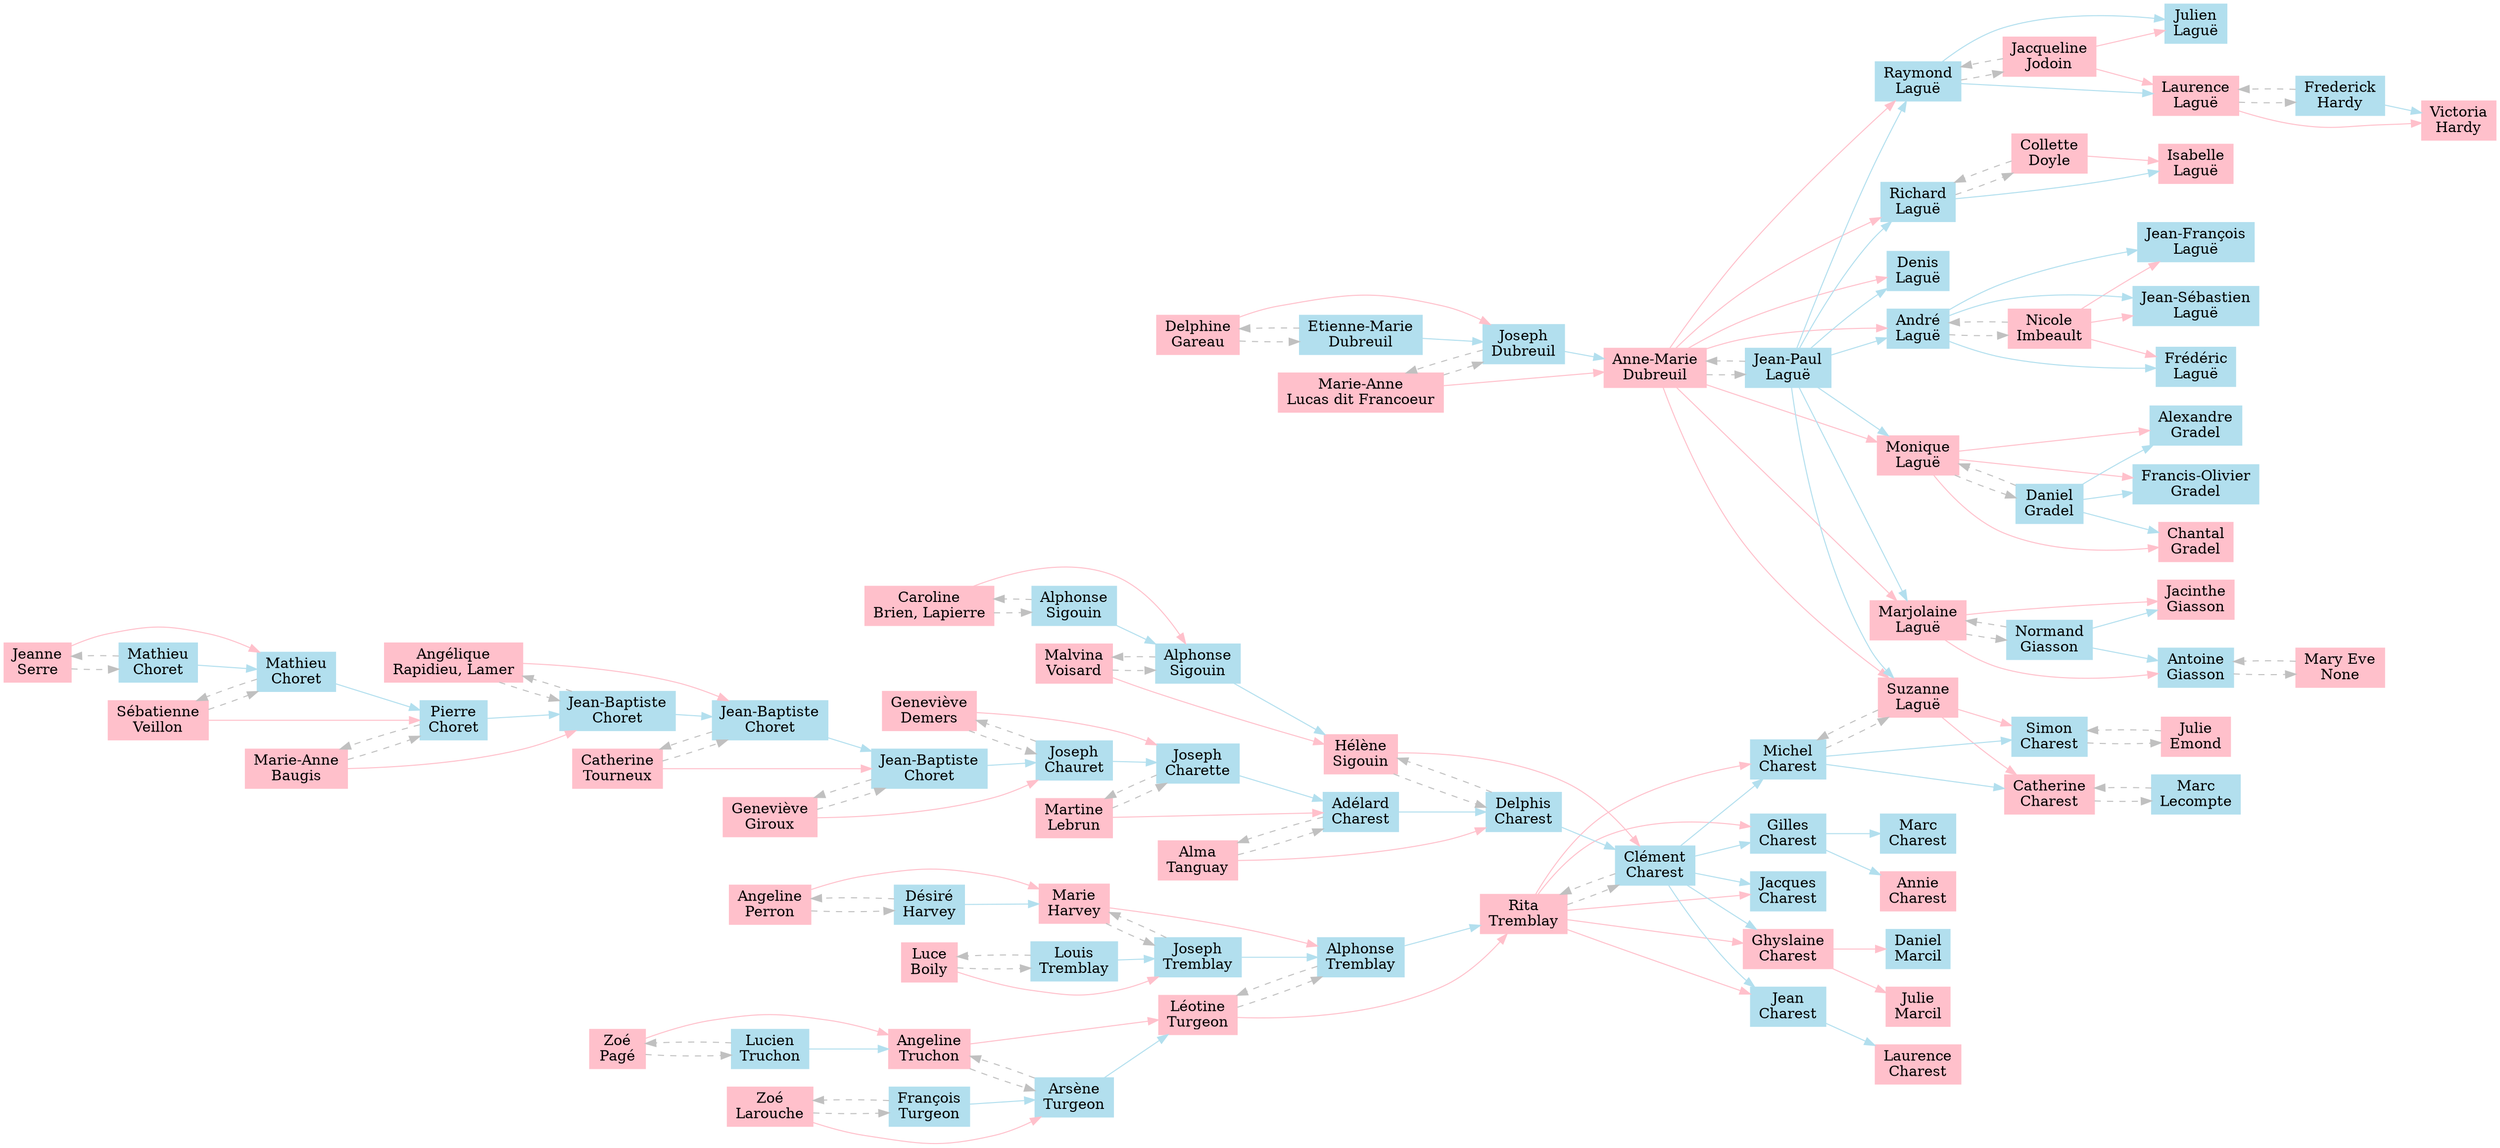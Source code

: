 digraph Genealopy {
	rankdir=LR
	MC [label="Marc
Charest" color=lightblue2 shape=box style=filled]
	GC [label="Gilles
Charest" color=lightblue2 shape=box style=filled]
	GC -> MC [color=lightblue2 style=solid]
	AC [label="Annie
Charest" color=pink shape=box style=filled]
	GC [label="Gilles
Charest" color=lightblue2 shape=box style=filled]
	GC -> AC [color=lightblue2 style=solid]
	DM [label="Daniel
Marcil" color=lightblue2 shape=box style=filled]
	GhC [label="Ghyslaine
Charest" color=pink shape=box style=filled]
	GhC -> DM [color=pink style=solid]
	JM [label="Julie
Marcil" color=pink shape=box style=filled]
	GhC [label="Ghyslaine
Charest" color=pink shape=box style=filled]
	GhC -> JM [color=pink style=solid]
	LC [label="Laurence
Charest" color=pink shape=box style=filled]
	JC [label="Jean
Charest" color=lightblue2 shape=box style=filled]
	JC -> LC [color=lightblue2 style=solid]
	I612 [label="Jean-Sébastien
Laguë" color=lightblue2 shape=box style=filled]
	I606 [label="Nicole
Imbeault" color=pink shape=box style=filled]
	I606 -> I612 [color=pink style=solid]
	I600 [label="André
Laguë" color=lightblue2 shape=box style=filled]
	I600 -> I612 [color=lightblue2 style=solid]
	I613 [label="Frédéric
Laguë" color=lightblue2 shape=box style=filled]
	I606 [label="Nicole
Imbeault" color=pink shape=box style=filled]
	I606 -> I613 [color=pink style=solid]
	I600 [label="André
Laguë" color=lightblue2 shape=box style=filled]
	I600 -> I613 [color=lightblue2 style=solid]
	I614 [label="Jean-François
Laguë" color=lightblue2 shape=box style=filled]
	I606 [label="Nicole
Imbeault" color=pink shape=box style=filled]
	I606 -> I614 [color=pink style=solid]
	I600 [label="André
Laguë" color=lightblue2 shape=box style=filled]
	I600 -> I614 [color=lightblue2 style=solid]
	I20 [label="Francis-Olivier
Gradel" color=lightblue2 shape=box style=filled]
	I19 [label="Monique
Laguë" color=pink shape=box style=filled]
	I19 -> I20 [color=pink style=solid]
	I17 [label="Daniel
Gradel" color=lightblue2 shape=box style=filled]
	I17 -> I20 [color=lightblue2 style=solid]
	I21 [label="Chantal
Gradel" color=pink shape=box style=filled]
	I19 [label="Monique
Laguë" color=pink shape=box style=filled]
	I19 -> I21 [color=pink style=solid]
	I17 [label="Daniel
Gradel" color=lightblue2 shape=box style=filled]
	I17 -> I21 [color=lightblue2 style=solid]
	I22 [label="Alexandre
Gradel" color=lightblue2 shape=box style=filled]
	I19 [label="Monique
Laguë" color=pink shape=box style=filled]
	I19 -> I22 [color=pink style=solid]
	I17 [label="Daniel
Gradel" color=lightblue2 shape=box style=filled]
	I17 -> I22 [color=lightblue2 style=solid]
	I618 [label="Jacinthe
Giasson" color=pink shape=box style=filled]
	I604 [label="Marjolaine
Laguë" color=pink shape=box style=filled]
	I604 -> I618 [color=pink style=solid]
	I611 [label="Normand
Giasson" color=lightblue2 shape=box style=filled]
	I611 -> I618 [color=lightblue2 style=solid]
	I617 [label="Antoine
Giasson" color=lightblue2 shape=box style=filled]
	I604 [label="Marjolaine
Laguë" color=pink shape=box style=filled]
	I604 -> I617 [color=pink style=solid]
	I611 [label="Normand
Giasson" color=lightblue2 shape=box style=filled]
	I611 -> I617 [color=lightblue2 style=solid]
	ME [label="Mary Eve
None" color=pink shape=box style=filled]
	ME -> I617 [color=grey style=dashed]
	ME [label="Mary Eve
None" color=pink shape=box style=filled]
	I617 [label="Antoine
Giasson" color=lightblue2 shape=box style=filled]
	I617 -> ME [color=grey style=dashed]
	I608 [label="Julien
Laguë" color=lightblue2 shape=box style=filled]
	I607 [label="Jacqueline
Jodoin" color=pink shape=box style=filled]
	I607 -> I608 [color=pink style=solid]
	I602 [label="Raymond
Laguë" color=lightblue2 shape=box style=filled]
	I602 -> I608 [color=lightblue2 style=solid]
	I609 [label="Laurence
Laguë" color=pink shape=box style=filled]
	I607 [label="Jacqueline
Jodoin" color=pink shape=box style=filled]
	I607 -> I609 [color=pink style=solid]
	I602 [label="Raymond
Laguë" color=lightblue2 shape=box style=filled]
	I602 -> I609 [color=lightblue2 style=solid]
	FH [label="Frederick
Hardy" color=lightblue2 shape=box style=filled]
	FH -> I609 [color=grey style=dashed]
	FH [label="Frederick
Hardy" color=lightblue2 shape=box style=filled]
	I609 [label="Laurence
Laguë" color=pink shape=box style=filled]
	I609 -> FH [color=grey style=dashed]
	VH [label="Victoria
Hardy" color=pink shape=box style=filled]
	I609 [label="Laurence
Laguë" color=pink shape=box style=filled]
	I609 -> VH [color=pink style=solid]
	FH [label="Frederick
Hardy" color=lightblue2 shape=box style=filled]
	FH -> VH [color=lightblue2 style=solid]
	I616 [label="Isabelle
Laguë" color=pink shape=box style=filled]
	I615 [label="Collette
Doyle" color=pink shape=box style=filled]
	I615 -> I616 [color=pink style=solid]
	I601 [label="Richard
Laguë" color=lightblue2 shape=box style=filled]
	I601 -> I616 [color=lightblue2 style=solid]
	I619 [label="Simon
Charest" color=lightblue2 shape=box style=filled]
	I603 [label="Suzanne
Laguë" color=pink shape=box style=filled]
	I603 -> I619 [color=pink style=solid]
	I610 [label="Michel
Charest" color=lightblue2 shape=box style=filled]
	I610 -> I619 [color=lightblue2 style=solid]
	JE [label="Julie
Emond" color=pink shape=box style=filled]
	JE -> I619 [color=grey style=dashed]
	JE [label="Julie
Emond" color=pink shape=box style=filled]
	I619 [label="Simon
Charest" color=lightblue2 shape=box style=filled]
	I619 -> JE [color=grey style=dashed]
	I620 [label="Catherine
Charest" color=pink shape=box style=filled]
	I603 [label="Suzanne
Laguë" color=pink shape=box style=filled]
	I603 -> I620 [color=pink style=solid]
	I610 [label="Michel
Charest" color=lightblue2 shape=box style=filled]
	I610 -> I620 [color=lightblue2 style=solid]
	ML [label="Marc
Lecompte" color=lightblue2 shape=box style=filled]
	ML -> I620 [color=grey style=dashed]
	ML [label="Marc
Lecompte" color=lightblue2 shape=box style=filled]
	I620 [label="Catherine
Charest" color=pink shape=box style=filled]
	I620 -> ML [color=grey style=dashed]
	I610 [label="Michel
Charest" color=lightblue2 shape=box style=filled]
	511415 [label="Rita
Tremblay" color=pink shape=box style=filled]
	511415 -> I610 [color=pink style=solid]
	511416 [label="Clément
Charest" color=lightblue2 shape=box style=filled]
	511416 -> I610 [color=lightblue2 style=solid]
	I603 [label="Suzanne
Laguë" color=pink shape=box style=filled]
	I603 -> I610 [color=grey style=dashed]
	GC [label="Gilles
Charest" color=lightblue2 shape=box style=filled]
	511415 [label="Rita
Tremblay" color=pink shape=box style=filled]
	511415 -> GC [color=pink style=solid]
	511416 [label="Clément
Charest" color=lightblue2 shape=box style=filled]
	511416 -> GC [color=lightblue2 style=solid]
	GhC [label="Ghyslaine
Charest" color=pink shape=box style=filled]
	511415 [label="Rita
Tremblay" color=pink shape=box style=filled]
	511415 -> GhC [color=pink style=solid]
	511416 [label="Clément
Charest" color=lightblue2 shape=box style=filled]
	511416 -> GhC [color=lightblue2 style=solid]
	JC [label="Jean
Charest" color=lightblue2 shape=box style=filled]
	511415 [label="Rita
Tremblay" color=pink shape=box style=filled]
	511415 -> JC [color=pink style=solid]
	511416 [label="Clément
Charest" color=lightblue2 shape=box style=filled]
	511416 -> JC [color=lightblue2 style=solid]
	JaC [label="Jacques
Charest" color=lightblue2 shape=box style=filled]
	511415 [label="Rita
Tremblay" color=pink shape=box style=filled]
	511415 -> JaC [color=pink style=solid]
	511416 [label="Clément
Charest" color=lightblue2 shape=box style=filled]
	511416 -> JaC [color=lightblue2 style=solid]
	I600 [label="André
Laguë" color=lightblue2 shape=box style=filled]
	I110 [label="Anne-Marie
Dubreuil" color=pink shape=box style=filled]
	I110 -> I600 [color=pink style=solid]
	I109 [label="Jean-Paul
Laguë" color=lightblue2 shape=box style=filled]
	I109 -> I600 [color=lightblue2 style=solid]
	I606 [label="Nicole
Imbeault" color=pink shape=box style=filled]
	I606 -> I600 [color=grey style=dashed]
	I606 [label="Nicole
Imbeault" color=pink shape=box style=filled]
	I600 [label="André
Laguë" color=lightblue2 shape=box style=filled]
	I600 -> I606 [color=grey style=dashed]
	I19 [label="Monique
Laguë" color=pink shape=box style=filled]
	I110 [label="Anne-Marie
Dubreuil" color=pink shape=box style=filled]
	I110 -> I19 [color=pink style=solid]
	I109 [label="Jean-Paul
Laguë" color=lightblue2 shape=box style=filled]
	I109 -> I19 [color=lightblue2 style=solid]
	I17 [label="Daniel
Gradel" color=lightblue2 shape=box style=filled]
	I17 -> I19 [color=grey style=dashed]
	I17 [label="Daniel
Gradel" color=lightblue2 shape=box style=filled]
	I19 [label="Monique
Laguë" color=pink shape=box style=filled]
	I19 -> I17 [color=grey style=dashed]
	I601 [label="Richard
Laguë" color=lightblue2 shape=box style=filled]
	I110 [label="Anne-Marie
Dubreuil" color=pink shape=box style=filled]
	I110 -> I601 [color=pink style=solid]
	I109 [label="Jean-Paul
Laguë" color=lightblue2 shape=box style=filled]
	I109 -> I601 [color=lightblue2 style=solid]
	I615 [label="Collette
Doyle" color=pink shape=box style=filled]
	I615 -> I601 [color=grey style=dashed]
	I615 [label="Collette
Doyle" color=pink shape=box style=filled]
	I601 [label="Richard
Laguë" color=lightblue2 shape=box style=filled]
	I601 -> I615 [color=grey style=dashed]
	I603 [label="Suzanne
Laguë" color=pink shape=box style=filled]
	I110 [label="Anne-Marie
Dubreuil" color=pink shape=box style=filled]
	I110 -> I603 [color=pink style=solid]
	I109 [label="Jean-Paul
Laguë" color=lightblue2 shape=box style=filled]
	I109 -> I603 [color=lightblue2 style=solid]
	I610 [label="Michel
Charest" color=lightblue2 shape=box style=filled]
	I610 -> I603 [color=grey style=dashed]
	I602 [label="Raymond
Laguë" color=lightblue2 shape=box style=filled]
	I110 [label="Anne-Marie
Dubreuil" color=pink shape=box style=filled]
	I110 -> I602 [color=pink style=solid]
	I109 [label="Jean-Paul
Laguë" color=lightblue2 shape=box style=filled]
	I109 -> I602 [color=lightblue2 style=solid]
	I607 [label="Jacqueline
Jodoin" color=pink shape=box style=filled]
	I607 -> I602 [color=grey style=dashed]
	I607 [label="Jacqueline
Jodoin" color=pink shape=box style=filled]
	I602 [label="Raymond
Laguë" color=lightblue2 shape=box style=filled]
	I602 -> I607 [color=grey style=dashed]
	I604 [label="Marjolaine
Laguë" color=pink shape=box style=filled]
	I110 [label="Anne-Marie
Dubreuil" color=pink shape=box style=filled]
	I110 -> I604 [color=pink style=solid]
	I109 [label="Jean-Paul
Laguë" color=lightblue2 shape=box style=filled]
	I109 -> I604 [color=lightblue2 style=solid]
	I611 [label="Normand
Giasson" color=lightblue2 shape=box style=filled]
	I611 -> I604 [color=grey style=dashed]
	I611 [label="Normand
Giasson" color=lightblue2 shape=box style=filled]
	I604 [label="Marjolaine
Laguë" color=pink shape=box style=filled]
	I604 -> I611 [color=grey style=dashed]
	I605 [label="Denis
Laguë" color=lightblue2 shape=box style=filled]
	I110 [label="Anne-Marie
Dubreuil" color=pink shape=box style=filled]
	I110 -> I605 [color=pink style=solid]
	I109 [label="Jean-Paul
Laguë" color=lightblue2 shape=box style=filled]
	I109 -> I605 [color=lightblue2 style=solid]
	511415 [label="Rita
Tremblay" color=pink shape=box style=filled]
	"Léotine.Turgeon" [label="Léotine
Turgeon" color=pink shape=box style=filled]
	"Léotine.Turgeon" -> 511415 [color=pink style=solid]
	"Alphonse.Tremblay" [label="Alphonse
Tremblay" color=lightblue2 shape=box style=filled]
	"Alphonse.Tremblay" -> 511415 [color=lightblue2 style=solid]
	511416 [label="Clément
Charest" color=lightblue2 shape=box style=filled]
	511416 -> 511415 [color=grey style=dashed]
	511416 [label="Clément
Charest" color=lightblue2 shape=box style=filled]
	511418 [label="Hélène
Sigouin" color=pink shape=box style=filled]
	511418 -> 511416 [color=pink style=solid]
	511417 [label="Delphis
Charest" color=lightblue2 shape=box style=filled]
	511417 -> 511416 [color=lightblue2 style=solid]
	511415 [label="Rita
Tremblay" color=pink shape=box style=filled]
	511415 -> 511416 [color=grey style=dashed]
	I110 [label="Anne-Marie
Dubreuil" color=pink shape=box style=filled]
	I118 [label="Marie-Anne
Lucas dit Francoeur" color=pink shape=box style=filled]
	I118 -> I110 [color=pink style=solid]
	I117 [label="Joseph
Dubreuil" color=lightblue2 shape=box style=filled]
	I117 -> I110 [color=lightblue2 style=solid]
	I109 [label="Jean-Paul
Laguë" color=lightblue2 shape=box style=filled]
	I109 -> I110 [color=grey style=dashed]
	I109 [label="Jean-Paul
Laguë" color=lightblue2 shape=box style=filled]
	I110 [label="Anne-Marie
Dubreuil" color=pink shape=box style=filled]
	I110 -> I109 [color=grey style=dashed]
	511418 [label="Hélène
Sigouin" color=pink shape=box style=filled]
	"Malvina.Voisard" [label="Malvina
Voisard" color=pink shape=box style=filled]
	"Malvina.Voisard" -> 511418 [color=pink style=solid]
	"Alphonse.Sigouin" [label="Alphonse
Sigouin" color=lightblue2 shape=box style=filled]
	"Alphonse.Sigouin" -> 511418 [color=lightblue2 style=solid]
	511417 [label="Delphis
Charest" color=lightblue2 shape=box style=filled]
	511417 -> 511418 [color=grey style=dashed]
	511417 [label="Delphis
Charest" color=lightblue2 shape=box style=filled]
	"Alma.Tanguay" [label="Alma
Tanguay" color=pink shape=box style=filled]
	"Alma.Tanguay" -> 511417 [color=pink style=solid]
	"Adélard.Charest" [label="Adélard
Charest" color=lightblue2 shape=box style=filled]
	"Adélard.Charest" -> 511417 [color=lightblue2 style=solid]
	511418 [label="Hélène
Sigouin" color=pink shape=box style=filled]
	511418 -> 511417 [color=grey style=dashed]
	I118 [label="Marie-Anne
Lucas dit Francoeur" color=pink shape=box style=filled]
	I117 [label="Joseph
Dubreuil" color=lightblue2 shape=box style=filled]
	I117 -> I118 [color=grey style=dashed]
	I117 [label="Joseph
Dubreuil" color=lightblue2 shape=box style=filled]
	I561 [label="Delphine
Gareau" color=pink shape=box style=filled]
	I561 -> I117 [color=pink style=solid]
	I585 [label="Etienne-Marie
Dubreuil" color=lightblue2 shape=box style=filled]
	I585 -> I117 [color=lightblue2 style=solid]
	I118 [label="Marie-Anne
Lucas dit Francoeur" color=pink shape=box style=filled]
	I118 -> I117 [color=grey style=dashed]
	"Alma.Tanguay" [label="Alma
Tanguay" color=pink shape=box style=filled]
	"Adélard.Charest" [label="Adélard
Charest" color=lightblue2 shape=box style=filled]
	"Adélard.Charest" -> "Alma.Tanguay" [color=grey style=dashed]
	"Adélard.Charest" [label="Adélard
Charest" color=lightblue2 shape=box style=filled]
	"Martine.Lebrun" [label="Martine
Lebrun" color=pink shape=box style=filled]
	"Martine.Lebrun" -> "Adélard.Charest" [color=pink style=solid]
	"Joseph.Charette" [label="Joseph
Charette" color=lightblue2 shape=box style=filled]
	"Joseph.Charette" -> "Adélard.Charest" [color=lightblue2 style=solid]
	"Alma.Tanguay" [label="Alma
Tanguay" color=pink shape=box style=filled]
	"Alma.Tanguay" -> "Adélard.Charest" [color=grey style=dashed]
	"Alphonse.Tremblay" [label="Alphonse
Tremblay" color=lightblue2 shape=box style=filled]
	"Marie.Harvey" [label="Marie
Harvey" color=pink shape=box style=filled]
	"Marie.Harvey" -> "Alphonse.Tremblay" [color=pink style=solid]
	"Joseph.Tremblay" [label="Joseph
Tremblay" color=lightblue2 shape=box style=filled]
	"Joseph.Tremblay" -> "Alphonse.Tremblay" [color=lightblue2 style=solid]
	"Léotine.Turgeon" [label="Léotine
Turgeon" color=pink shape=box style=filled]
	"Léotine.Turgeon" -> "Alphonse.Tremblay" [color=grey style=dashed]
	"Léotine.Turgeon" [label="Léotine
Turgeon" color=pink shape=box style=filled]
	"Angeline.Truchon" [label="Angeline
Truchon" color=pink shape=box style=filled]
	"Angeline.Truchon" -> "Léotine.Turgeon" [color=pink style=solid]
	"Arsène.Turgeon" [label="Arsène
Turgeon" color=lightblue2 shape=box style=filled]
	"Arsène.Turgeon" -> "Léotine.Turgeon" [color=lightblue2 style=solid]
	"Alphonse.Tremblay" [label="Alphonse
Tremblay" color=lightblue2 shape=box style=filled]
	"Alphonse.Tremblay" -> "Léotine.Turgeon" [color=grey style=dashed]
	"Malvina.Voisard" [label="Malvina
Voisard" color=pink shape=box style=filled]
	"Alphonse.Sigouin" [label="Alphonse
Sigouin" color=lightblue2 shape=box style=filled]
	"Alphonse.Sigouin" -> "Malvina.Voisard" [color=grey style=dashed]
	"Alphonse.Sigouin" [label="Alphonse
Sigouin" color=lightblue2 shape=box style=filled]
	"Caroline.Brien" [label="Caroline
Brien, Lapierre" color=pink shape=box style=filled]
	"Caroline.Brien" -> "Alphonse.Sigouin" [color=pink style=solid]
	"Alexandre.Sigouin" [label="Alphonse
Sigouin" color=lightblue2 shape=box style=filled]
	"Alexandre.Sigouin" -> "Alphonse.Sigouin" [color=lightblue2 style=solid]
	"Malvina.Voisard" [label="Malvina
Voisard" color=pink shape=box style=filled]
	"Malvina.Voisard" -> "Alphonse.Sigouin" [color=grey style=dashed]
	I561 [label="Delphine
Gareau" color=pink shape=box style=filled]
	I585 [label="Etienne-Marie
Dubreuil" color=lightblue2 shape=box style=filled]
	I585 -> I561 [color=grey style=dashed]
	I585 [label="Etienne-Marie
Dubreuil" color=lightblue2 shape=box style=filled]
	I561 [label="Delphine
Gareau" color=pink shape=box style=filled]
	I561 -> I585 [color=grey style=dashed]
	"Caroline.Brien" [label="Caroline
Brien, Lapierre" color=pink shape=box style=filled]
	"Alexandre.Sigouin" [label="Alphonse
Sigouin" color=lightblue2 shape=box style=filled]
	"Alexandre.Sigouin" -> "Caroline.Brien" [color=grey style=dashed]
	"Alexandre.Sigouin" [label="Alphonse
Sigouin" color=lightblue2 shape=box style=filled]
	"Caroline.Brien" [label="Caroline
Brien, Lapierre" color=pink shape=box style=filled]
	"Caroline.Brien" -> "Alexandre.Sigouin" [color=grey style=dashed]
	"Joseph.Tremblay" [label="Joseph
Tremblay" color=lightblue2 shape=box style=filled]
	"Luce.Boily" [label="Luce
Boily" color=pink shape=box style=filled]
	"Luce.Boily" -> "Joseph.Tremblay" [color=pink style=solid]
	"Louis.Tremblay" [label="Louis
Tremblay" color=lightblue2 shape=box style=filled]
	"Louis.Tremblay" -> "Joseph.Tremblay" [color=lightblue2 style=solid]
	"Marie.Harvey" [label="Marie
Harvey" color=pink shape=box style=filled]
	"Marie.Harvey" -> "Joseph.Tremblay" [color=grey style=dashed]
	"Marie.Harvey" [label="Marie
Harvey" color=pink shape=box style=filled]
	"Angeline.Perron" [label="Angeline
Perron" color=pink shape=box style=filled]
	"Angeline.Perron" -> "Marie.Harvey" [color=pink style=solid]
	"Désiré.Harvey" [label="Désiré
Harvey" color=lightblue2 shape=box style=filled]
	"Désiré.Harvey" -> "Marie.Harvey" [color=lightblue2 style=solid]
	"Joseph.Tremblay" [label="Joseph
Tremblay" color=lightblue2 shape=box style=filled]
	"Joseph.Tremblay" -> "Marie.Harvey" [color=grey style=dashed]
	"Martine.Lebrun" [label="Martine
Lebrun" color=pink shape=box style=filled]
	"Joseph.Charette" [label="Joseph
Charette" color=lightblue2 shape=box style=filled]
	"Joseph.Charette" -> "Martine.Lebrun" [color=grey style=dashed]
	"Joseph.Charette" [label="Joseph
Charette" color=lightblue2 shape=box style=filled]
	"Geneviève.Demers" [label="Geneviève
Demers" color=pink shape=box style=filled]
	"Geneviève.Demers" -> "Joseph.Charette" [color=pink style=solid]
	"Joseph.Chauret" [label="Joseph
Chauret" color=lightblue2 shape=box style=filled]
	"Joseph.Chauret" -> "Joseph.Charette" [color=lightblue2 style=solid]
	"Martine.Lebrun" [label="Martine
Lebrun" color=pink shape=box style=filled]
	"Martine.Lebrun" -> "Joseph.Charette" [color=grey style=dashed]
	"Arsène.Turgeon" [label="Arsène
Turgeon" color=lightblue2 shape=box style=filled]
	"Zoé.Larouche" [label="Zoé
Larouche" color=pink shape=box style=filled]
	"Zoé.Larouche" -> "Arsène.Turgeon" [color=pink style=solid]
	"François.Turgeon" [label="François
Turgeon" color=lightblue2 shape=box style=filled]
	"François.Turgeon" -> "Arsène.Turgeon" [color=lightblue2 style=solid]
	"Angeline.Truchon" [label="Angeline
Truchon" color=pink shape=box style=filled]
	"Angeline.Truchon" -> "Arsène.Turgeon" [color=grey style=dashed]
	"Angeline.Truchon" [label="Angeline
Truchon" color=pink shape=box style=filled]
	"Zoé.Pagé" [label="Zoé
Pagé" color=pink shape=box style=filled]
	"Zoé.Pagé" -> "Angeline.Truchon" [color=pink style=solid]
	"Lucien.Truchon" [label="Lucien
Truchon" color=lightblue2 shape=box style=filled]
	"Lucien.Truchon" -> "Angeline.Truchon" [color=lightblue2 style=solid]
	"Arsène.Turgeon" [label="Arsène
Turgeon" color=lightblue2 shape=box style=filled]
	"Arsène.Turgeon" -> "Angeline.Truchon" [color=grey style=dashed]
	"Louis.Tremblay" [label="Louis
Tremblay" color=lightblue2 shape=box style=filled]
	"Luce.Boily" [label="Luce
Boily" color=pink shape=box style=filled]
	"Luce.Boily" -> "Louis.Tremblay" [color=grey style=dashed]
	"Luce.Boily" [label="Luce
Boily" color=pink shape=box style=filled]
	"Louis.Tremblay" [label="Louis
Tremblay" color=lightblue2 shape=box style=filled]
	"Louis.Tremblay" -> "Luce.Boily" [color=grey style=dashed]
	"Geneviève.Demers" [label="Geneviève
Demers" color=pink shape=box style=filled]
	"Joseph.Chauret" [label="Joseph
Chauret" color=lightblue2 shape=box style=filled]
	"Joseph.Chauret" -> "Geneviève.Demers" [color=grey style=dashed]
	"Joseph.Chauret" [label="Joseph
Chauret" color=lightblue2 shape=box style=filled]
	"Geneviève.Giroux" [label="Geneviève
Giroux" color=pink shape=box style=filled]
	"Geneviève.Giroux" -> "Joseph.Chauret" [color=pink style=solid]
	"Jean-Baptiste3.Choret" [label="Jean-Baptiste
Choret" color=lightblue2 shape=box style=filled]
	"Jean-Baptiste3.Choret" -> "Joseph.Chauret" [color=lightblue2 style=solid]
	"Geneviève.Demers" [label="Geneviève
Demers" color=pink shape=box style=filled]
	"Geneviève.Demers" -> "Joseph.Chauret" [color=grey style=dashed]
	"François.Turgeon" [label="François
Turgeon" color=lightblue2 shape=box style=filled]
	"Zoé.Larouche" [label="Zoé
Larouche" color=pink shape=box style=filled]
	"Zoé.Larouche" -> "François.Turgeon" [color=grey style=dashed]
	"Zoé.Larouche" [label="Zoé
Larouche" color=pink shape=box style=filled]
	"François.Turgeon" [label="François
Turgeon" color=lightblue2 shape=box style=filled]
	"François.Turgeon" -> "Zoé.Larouche" [color=grey style=dashed]
	"Lucien.Truchon" [label="Lucien
Truchon" color=lightblue2 shape=box style=filled]
	"Zoé.Pagé" [label="Zoé
Pagé" color=pink shape=box style=filled]
	"Zoé.Pagé" -> "Lucien.Truchon" [color=grey style=dashed]
	"Zoé.Pagé" [label="Zoé
Pagé" color=pink shape=box style=filled]
	"Lucien.Truchon" [label="Lucien
Truchon" color=lightblue2 shape=box style=filled]
	"Lucien.Truchon" -> "Zoé.Pagé" [color=grey style=dashed]
	"Désiré.Harvey" [label="Désiré
Harvey" color=lightblue2 shape=box style=filled]
	"Angeline.Perron" [label="Angeline
Perron" color=pink shape=box style=filled]
	"Angeline.Perron" -> "Désiré.Harvey" [color=grey style=dashed]
	"Angeline.Perron" [label="Angeline
Perron" color=pink shape=box style=filled]
	"Désiré.Harvey" [label="Désiré
Harvey" color=lightblue2 shape=box style=filled]
	"Désiré.Harvey" -> "Angeline.Perron" [color=grey style=dashed]
	"Geneviève.Giroux" [label="Geneviève
Giroux" color=pink shape=box style=filled]
	"Jean-Baptiste3.Choret" [label="Jean-Baptiste
Choret" color=lightblue2 shape=box style=filled]
	"Jean-Baptiste3.Choret" -> "Geneviève.Giroux" [color=grey style=dashed]
	"Jean-Baptiste3.Choret" [label="Jean-Baptiste
Choret" color=lightblue2 shape=box style=filled]
	"Catherine.Tourneux" [label="Catherine
Tourneux" color=pink shape=box style=filled]
	"Catherine.Tourneux" -> "Jean-Baptiste3.Choret" [color=pink style=solid]
	"Jean-Baptiste2.Choret" [label="Jean-Baptiste
Choret" color=lightblue2 shape=box style=filled]
	"Jean-Baptiste2.Choret" -> "Jean-Baptiste3.Choret" [color=lightblue2 style=solid]
	"Geneviève.Giroux" [label="Geneviève
Giroux" color=pink shape=box style=filled]
	"Geneviève.Giroux" -> "Jean-Baptiste3.Choret" [color=grey style=dashed]
	"Catherine.Tourneux" [label="Catherine
Tourneux" color=pink shape=box style=filled]
	"Jean-Baptiste2.Choret" [label="Jean-Baptiste
Choret" color=lightblue2 shape=box style=filled]
	"Jean-Baptiste2.Choret" -> "Catherine.Tourneux" [color=grey style=dashed]
	"Jean-Baptiste2.Choret" [label="Jean-Baptiste
Choret" color=lightblue2 shape=box style=filled]
	"Angélique.Rapidieu" [label="Angélique
Rapidieu, Lamer" color=pink shape=box style=filled]
	"Angélique.Rapidieu" -> "Jean-Baptiste2.Choret" [color=pink style=solid]
	"Jean-Baptiste.Choret" [label="Jean-Baptiste
Choret" color=lightblue2 shape=box style=filled]
	"Jean-Baptiste.Choret" -> "Jean-Baptiste2.Choret" [color=lightblue2 style=solid]
	"Catherine.Tourneux" [label="Catherine
Tourneux" color=pink shape=box style=filled]
	"Catherine.Tourneux" -> "Jean-Baptiste2.Choret" [color=grey style=dashed]
	"Angélique.Rapidieu" [label="Angélique
Rapidieu, Lamer" color=pink shape=box style=filled]
	"Jean-Baptiste.Choret" [label="Jean-Baptiste
Choret" color=lightblue2 shape=box style=filled]
	"Jean-Baptiste.Choret" -> "Angélique.Rapidieu" [color=grey style=dashed]
	"Jean-Baptiste.Choret" [label="Jean-Baptiste
Choret" color=lightblue2 shape=box style=filled]
	"Marie-Anne.Baugis" [label="Marie-Anne
Baugis" color=pink shape=box style=filled]
	"Marie-Anne.Baugis" -> "Jean-Baptiste.Choret" [color=pink style=solid]
	"Pierre.Choret" [label="Pierre
Choret" color=lightblue2 shape=box style=filled]
	"Pierre.Choret" -> "Jean-Baptiste.Choret" [color=lightblue2 style=solid]
	"Angélique.Rapidieu" [label="Angélique
Rapidieu, Lamer" color=pink shape=box style=filled]
	"Angélique.Rapidieu" -> "Jean-Baptiste.Choret" [color=grey style=dashed]
	"Marie-Anne.Baugis" [label="Marie-Anne
Baugis" color=pink shape=box style=filled]
	"Pierre.Choret" [label="Pierre
Choret" color=lightblue2 shape=box style=filled]
	"Pierre.Choret" -> "Marie-Anne.Baugis" [color=grey style=dashed]
	"Pierre.Choret" [label="Pierre
Choret" color=lightblue2 shape=box style=filled]
	"Sébatienne.Veillon" [label="Sébatienne
Veillon" color=pink shape=box style=filled]
	"Sébatienne.Veillon" -> "Pierre.Choret" [color=pink style=solid]
	"Mathieu2.Choret" [label="Mathieu
Choret" color=lightblue2 shape=box style=filled]
	"Mathieu2.Choret" -> "Pierre.Choret" [color=lightblue2 style=solid]
	"Marie-Anne.Baugis" [label="Marie-Anne
Baugis" color=pink shape=box style=filled]
	"Marie-Anne.Baugis" -> "Pierre.Choret" [color=grey style=dashed]
	"Sébatienne.Veillon" [label="Sébatienne
Veillon" color=pink shape=box style=filled]
	"Mathieu2.Choret" [label="Mathieu
Choret" color=lightblue2 shape=box style=filled]
	"Mathieu2.Choret" -> "Sébatienne.Veillon" [color=grey style=dashed]
	"Mathieu2.Choret" [label="Mathieu
Choret" color=lightblue2 shape=box style=filled]
	"Jeanne.Serre" [label="Jeanne
Serre" color=pink shape=box style=filled]
	"Jeanne.Serre" -> "Mathieu2.Choret" [color=pink style=solid]
	"Mathieu.Choret" [label="Mathieu
Choret" color=lightblue2 shape=box style=filled]
	"Mathieu.Choret" -> "Mathieu2.Choret" [color=lightblue2 style=solid]
	"Sébatienne.Veillon" [label="Sébatienne
Veillon" color=pink shape=box style=filled]
	"Sébatienne.Veillon" -> "Mathieu2.Choret" [color=grey style=dashed]
	"Jeanne.Serre" [label="Jeanne
Serre" color=pink shape=box style=filled]
	"Mathieu.Choret" [label="Mathieu
Choret" color=lightblue2 shape=box style=filled]
	"Mathieu.Choret" -> "Jeanne.Serre" [color=grey style=dashed]
	"Mathieu.Choret" [label="Mathieu
Choret" color=lightblue2 shape=box style=filled]
	"Jeanne.Serre" [label="Jeanne
Serre" color=pink shape=box style=filled]
	"Jeanne.Serre" -> "Mathieu.Choret" [color=grey style=dashed]
}
